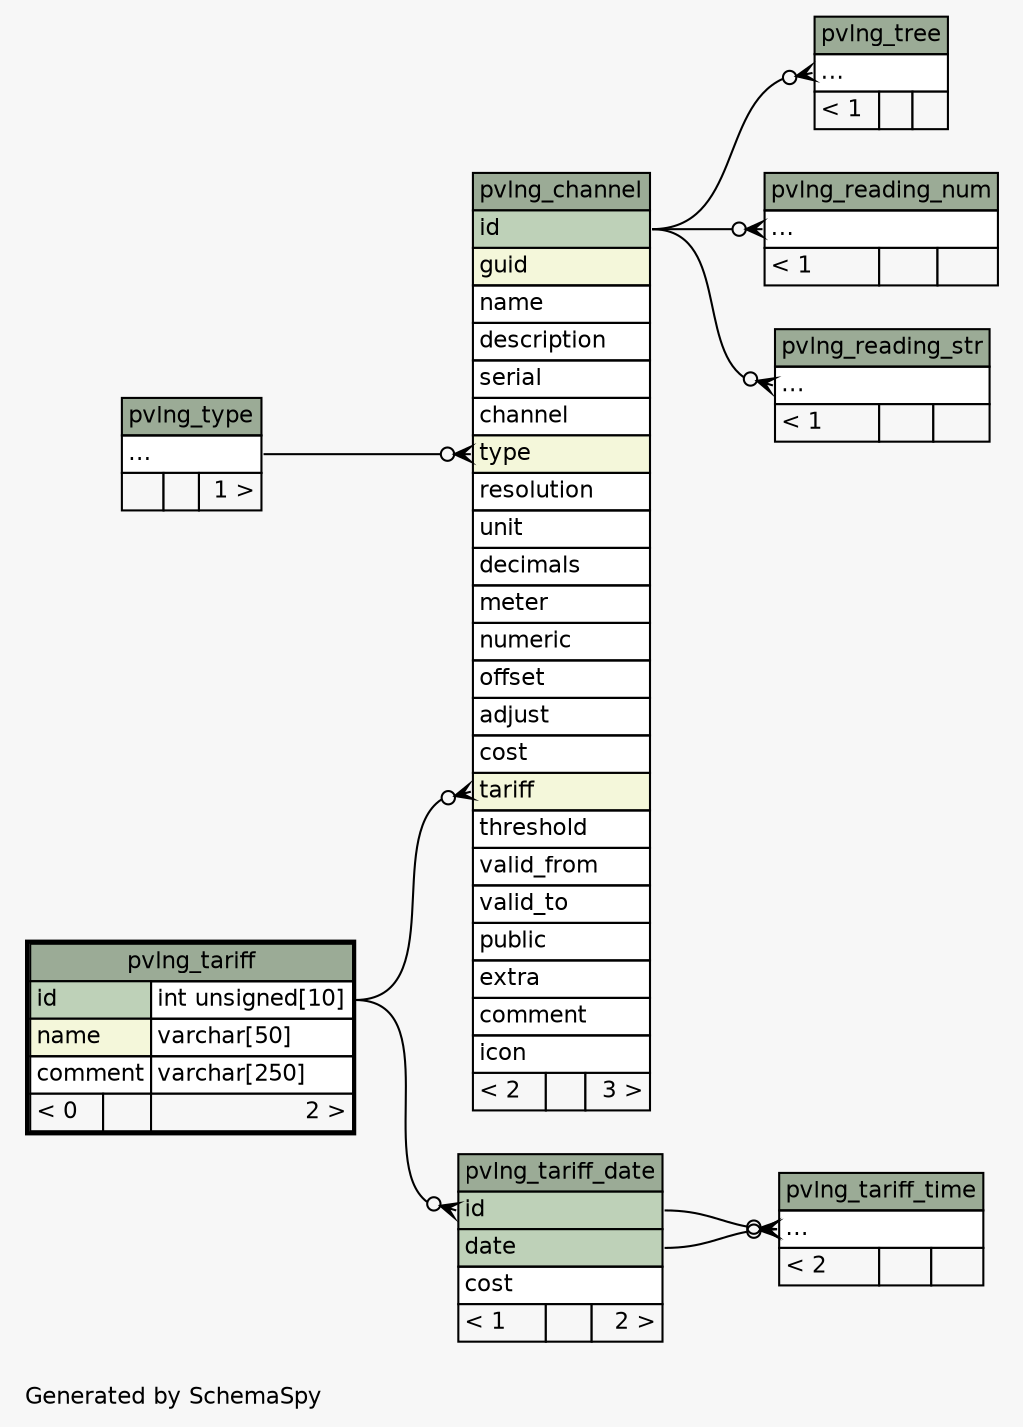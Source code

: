 // dot 2.26.3 on Linux 3.2.0-4-486
// SchemaSpy rev 590
digraph "twoDegreesRelationshipsDiagram" {
  graph [
    rankdir="RL"
    bgcolor="#f7f7f7"
    label="\nGenerated by SchemaSpy"
    labeljust="l"
    nodesep="0.18"
    ranksep="0.46"
    fontname="Helvetica"
    fontsize="11"
  ];
  node [
    fontname="Helvetica"
    fontsize="11"
    shape="plaintext"
  ];
  edge [
    arrowsize="0.8"
  ];
  "pvlng_channel":"tariff":w -> "pvlng_tariff":"id.type":e [arrowhead=none dir=back arrowtail=crowodot];
  "pvlng_channel":"type":w -> "pvlng_type":"elipses":e [arrowhead=none dir=back arrowtail=crowodot];
  "pvlng_reading_num":"elipses":w -> "pvlng_channel":"id":e [arrowhead=none dir=back arrowtail=crowodot];
  "pvlng_reading_str":"elipses":w -> "pvlng_channel":"id":e [arrowhead=none dir=back arrowtail=crowodot];
  "pvlng_tariff_date":"id":w -> "pvlng_tariff":"id.type":e [arrowhead=none dir=back arrowtail=crowodot];
  "pvlng_tariff_time":"elipses":w -> "pvlng_tariff_date":"date":e [arrowhead=none dir=back arrowtail=crowodot];
  "pvlng_tariff_time":"elipses":w -> "pvlng_tariff_date":"id":e [arrowhead=none dir=back arrowtail=crowodot];
  "pvlng_tree":"elipses":w -> "pvlng_channel":"id":e [arrowhead=none dir=back arrowtail=crowodot];
  "pvlng_channel" [
    label=<
    <TABLE BORDER="0" CELLBORDER="1" CELLSPACING="0" BGCOLOR="#ffffff">
      <TR><TD COLSPAN="3" BGCOLOR="#9bab96" ALIGN="CENTER">pvlng_channel</TD></TR>
      <TR><TD PORT="id" COLSPAN="3" BGCOLOR="#bed1b8" ALIGN="LEFT">id</TD></TR>
      <TR><TD PORT="guid" COLSPAN="3" BGCOLOR="#f4f7da" ALIGN="LEFT">guid</TD></TR>
      <TR><TD PORT="name" COLSPAN="3" ALIGN="LEFT">name</TD></TR>
      <TR><TD PORT="description" COLSPAN="3" ALIGN="LEFT">description</TD></TR>
      <TR><TD PORT="serial" COLSPAN="3" ALIGN="LEFT">serial</TD></TR>
      <TR><TD PORT="channel" COLSPAN="3" ALIGN="LEFT">channel</TD></TR>
      <TR><TD PORT="type" COLSPAN="3" BGCOLOR="#f4f7da" ALIGN="LEFT">type</TD></TR>
      <TR><TD PORT="resolution" COLSPAN="3" ALIGN="LEFT">resolution</TD></TR>
      <TR><TD PORT="unit" COLSPAN="3" ALIGN="LEFT">unit</TD></TR>
      <TR><TD PORT="decimals" COLSPAN="3" ALIGN="LEFT">decimals</TD></TR>
      <TR><TD PORT="meter" COLSPAN="3" ALIGN="LEFT">meter</TD></TR>
      <TR><TD PORT="numeric" COLSPAN="3" ALIGN="LEFT">numeric</TD></TR>
      <TR><TD PORT="offset" COLSPAN="3" ALIGN="LEFT">offset</TD></TR>
      <TR><TD PORT="adjust" COLSPAN="3" ALIGN="LEFT">adjust</TD></TR>
      <TR><TD PORT="cost" COLSPAN="3" ALIGN="LEFT">cost</TD></TR>
      <TR><TD PORT="tariff" COLSPAN="3" BGCOLOR="#f4f7da" ALIGN="LEFT">tariff</TD></TR>
      <TR><TD PORT="threshold" COLSPAN="3" ALIGN="LEFT">threshold</TD></TR>
      <TR><TD PORT="valid_from" COLSPAN="3" ALIGN="LEFT">valid_from</TD></TR>
      <TR><TD PORT="valid_to" COLSPAN="3" ALIGN="LEFT">valid_to</TD></TR>
      <TR><TD PORT="public" COLSPAN="3" ALIGN="LEFT">public</TD></TR>
      <TR><TD PORT="extra" COLSPAN="3" ALIGN="LEFT">extra</TD></TR>
      <TR><TD PORT="comment" COLSPAN="3" ALIGN="LEFT">comment</TD></TR>
      <TR><TD PORT="icon" COLSPAN="3" ALIGN="LEFT">icon</TD></TR>
      <TR><TD ALIGN="LEFT" BGCOLOR="#f7f7f7">&lt; 2</TD><TD ALIGN="RIGHT" BGCOLOR="#f7f7f7">  </TD><TD ALIGN="RIGHT" BGCOLOR="#f7f7f7">3 &gt;</TD></TR>
    </TABLE>>
    URL="pvlng_channel.html"
    tooltip="pvlng_channel"
  ];
  "pvlng_reading_num" [
    label=<
    <TABLE BORDER="0" CELLBORDER="1" CELLSPACING="0" BGCOLOR="#ffffff">
      <TR><TD COLSPAN="3" BGCOLOR="#9bab96" ALIGN="CENTER">pvlng_reading_num</TD></TR>
      <TR><TD PORT="elipses" COLSPAN="3" ALIGN="LEFT">...</TD></TR>
      <TR><TD ALIGN="LEFT" BGCOLOR="#f7f7f7">&lt; 1</TD><TD ALIGN="RIGHT" BGCOLOR="#f7f7f7">  </TD><TD ALIGN="RIGHT" BGCOLOR="#f7f7f7">  </TD></TR>
    </TABLE>>
    URL="pvlng_reading_num.html"
    tooltip="pvlng_reading_num"
  ];
  "pvlng_reading_str" [
    label=<
    <TABLE BORDER="0" CELLBORDER="1" CELLSPACING="0" BGCOLOR="#ffffff">
      <TR><TD COLSPAN="3" BGCOLOR="#9bab96" ALIGN="CENTER">pvlng_reading_str</TD></TR>
      <TR><TD PORT="elipses" COLSPAN="3" ALIGN="LEFT">...</TD></TR>
      <TR><TD ALIGN="LEFT" BGCOLOR="#f7f7f7">&lt; 1</TD><TD ALIGN="RIGHT" BGCOLOR="#f7f7f7">  </TD><TD ALIGN="RIGHT" BGCOLOR="#f7f7f7">  </TD></TR>
    </TABLE>>
    URL="pvlng_reading_str.html"
    tooltip="pvlng_reading_str"
  ];
  "pvlng_tariff" [
    label=<
    <TABLE BORDER="2" CELLBORDER="1" CELLSPACING="0" BGCOLOR="#ffffff">
      <TR><TD COLSPAN="3" BGCOLOR="#9bab96" ALIGN="CENTER">pvlng_tariff</TD></TR>
      <TR><TD PORT="id" COLSPAN="2" BGCOLOR="#bed1b8" ALIGN="LEFT">id</TD><TD PORT="id.type" ALIGN="LEFT">int unsigned[10]</TD></TR>
      <TR><TD PORT="name" COLSPAN="2" BGCOLOR="#f4f7da" ALIGN="LEFT">name</TD><TD PORT="name.type" ALIGN="LEFT">varchar[50]</TD></TR>
      <TR><TD PORT="comment" COLSPAN="2" ALIGN="LEFT">comment</TD><TD PORT="comment.type" ALIGN="LEFT">varchar[250]</TD></TR>
      <TR><TD ALIGN="LEFT" BGCOLOR="#f7f7f7">&lt; 0</TD><TD ALIGN="RIGHT" BGCOLOR="#f7f7f7">  </TD><TD ALIGN="RIGHT" BGCOLOR="#f7f7f7">2 &gt;</TD></TR>
    </TABLE>>
    URL="pvlng_tariff.html"
    tooltip="pvlng_tariff"
  ];
  "pvlng_tariff_date" [
    label=<
    <TABLE BORDER="0" CELLBORDER="1" CELLSPACING="0" BGCOLOR="#ffffff">
      <TR><TD COLSPAN="3" BGCOLOR="#9bab96" ALIGN="CENTER">pvlng_tariff_date</TD></TR>
      <TR><TD PORT="id" COLSPAN="3" BGCOLOR="#bed1b8" ALIGN="LEFT">id</TD></TR>
      <TR><TD PORT="date" COLSPAN="3" BGCOLOR="#bed1b8" ALIGN="LEFT">date</TD></TR>
      <TR><TD PORT="cost" COLSPAN="3" ALIGN="LEFT">cost</TD></TR>
      <TR><TD ALIGN="LEFT" BGCOLOR="#f7f7f7">&lt; 1</TD><TD ALIGN="RIGHT" BGCOLOR="#f7f7f7">  </TD><TD ALIGN="RIGHT" BGCOLOR="#f7f7f7">2 &gt;</TD></TR>
    </TABLE>>
    URL="pvlng_tariff_date.html"
    tooltip="pvlng_tariff_date"
  ];
  "pvlng_tariff_time" [
    label=<
    <TABLE BORDER="0" CELLBORDER="1" CELLSPACING="0" BGCOLOR="#ffffff">
      <TR><TD COLSPAN="3" BGCOLOR="#9bab96" ALIGN="CENTER">pvlng_tariff_time</TD></TR>
      <TR><TD PORT="elipses" COLSPAN="3" ALIGN="LEFT">...</TD></TR>
      <TR><TD ALIGN="LEFT" BGCOLOR="#f7f7f7">&lt; 2</TD><TD ALIGN="RIGHT" BGCOLOR="#f7f7f7">  </TD><TD ALIGN="RIGHT" BGCOLOR="#f7f7f7">  </TD></TR>
    </TABLE>>
    URL="pvlng_tariff_time.html"
    tooltip="pvlng_tariff_time"
  ];
  "pvlng_tree" [
    label=<
    <TABLE BORDER="0" CELLBORDER="1" CELLSPACING="0" BGCOLOR="#ffffff">
      <TR><TD COLSPAN="3" BGCOLOR="#9bab96" ALIGN="CENTER">pvlng_tree</TD></TR>
      <TR><TD PORT="elipses" COLSPAN="3" ALIGN="LEFT">...</TD></TR>
      <TR><TD ALIGN="LEFT" BGCOLOR="#f7f7f7">&lt; 1</TD><TD ALIGN="RIGHT" BGCOLOR="#f7f7f7">  </TD><TD ALIGN="RIGHT" BGCOLOR="#f7f7f7">  </TD></TR>
    </TABLE>>
    URL="pvlng_tree.html"
    tooltip="pvlng_tree"
  ];
  "pvlng_type" [
    label=<
    <TABLE BORDER="0" CELLBORDER="1" CELLSPACING="0" BGCOLOR="#ffffff">
      <TR><TD COLSPAN="3" BGCOLOR="#9bab96" ALIGN="CENTER">pvlng_type</TD></TR>
      <TR><TD PORT="elipses" COLSPAN="3" ALIGN="LEFT">...</TD></TR>
      <TR><TD ALIGN="LEFT" BGCOLOR="#f7f7f7">  </TD><TD ALIGN="RIGHT" BGCOLOR="#f7f7f7">  </TD><TD ALIGN="RIGHT" BGCOLOR="#f7f7f7">1 &gt;</TD></TR>
    </TABLE>>
    URL="pvlng_type.html"
    tooltip="pvlng_type"
  ];
}

